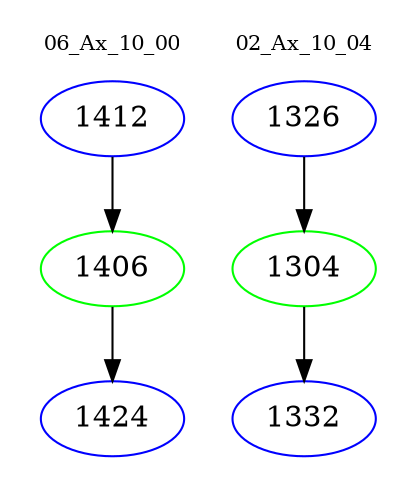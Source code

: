digraph{
subgraph cluster_0 {
color = white
label = "06_Ax_10_00";
fontsize=10;
T0_1412 [label="1412", color="blue"]
T0_1412 -> T0_1406 [color="black"]
T0_1406 [label="1406", color="green"]
T0_1406 -> T0_1424 [color="black"]
T0_1424 [label="1424", color="blue"]
}
subgraph cluster_1 {
color = white
label = "02_Ax_10_04";
fontsize=10;
T1_1326 [label="1326", color="blue"]
T1_1326 -> T1_1304 [color="black"]
T1_1304 [label="1304", color="green"]
T1_1304 -> T1_1332 [color="black"]
T1_1332 [label="1332", color="blue"]
}
}
